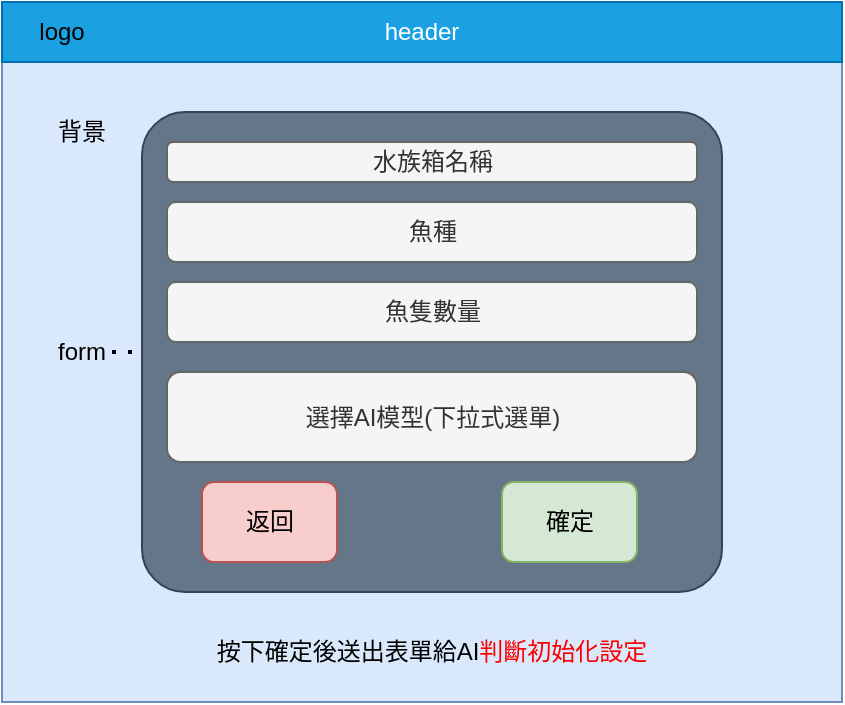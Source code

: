 <mxfile version="26.1.0">
  <diagram name="第 1 页" id="gTQXZv0NuXA-8sjYNELq">
    <mxGraphModel dx="1185" dy="632" grid="1" gridSize="10" guides="1" tooltips="1" connect="1" arrows="1" fold="1" page="1" pageScale="1" pageWidth="827" pageHeight="1169" math="0" shadow="0">
      <root>
        <mxCell id="0" />
        <mxCell id="1" parent="0" />
        <mxCell id="Xo9IPWnEQ44u3oydRC4R-1" value="" style="rounded=0;whiteSpace=wrap;html=1;fillColor=#dae8fc;strokeColor=#6c8ebf;" parent="1" vertex="1">
          <mxGeometry x="280" y="220" width="420" height="350" as="geometry" />
        </mxCell>
        <mxCell id="Xo9IPWnEQ44u3oydRC4R-2" value="header" style="rounded=0;whiteSpace=wrap;html=1;fillColor=#1ba1e2;fontColor=#ffffff;strokeColor=#006EAF;" parent="1" vertex="1">
          <mxGeometry x="280" y="220" width="420" height="30" as="geometry" />
        </mxCell>
        <mxCell id="Xo9IPWnEQ44u3oydRC4R-3" value="logo" style="text;html=1;align=center;verticalAlign=middle;whiteSpace=wrap;rounded=0;" parent="1" vertex="1">
          <mxGeometry x="280" y="220" width="60" height="30" as="geometry" />
        </mxCell>
        <mxCell id="Xo9IPWnEQ44u3oydRC4R-4" value="背景" style="text;html=1;align=center;verticalAlign=middle;whiteSpace=wrap;rounded=0;" parent="1" vertex="1">
          <mxGeometry x="290" y="270" width="60" height="30" as="geometry" />
        </mxCell>
        <mxCell id="Xo9IPWnEQ44u3oydRC4R-5" value="" style="rounded=1;whiteSpace=wrap;html=1;arcSize=9;fillColor=#647687;strokeColor=#314354;fontColor=#ffffff;" parent="1" vertex="1">
          <mxGeometry x="350" y="275" width="290" height="240" as="geometry" />
        </mxCell>
        <mxCell id="Xo9IPWnEQ44u3oydRC4R-7" value="form" style="text;html=1;align=center;verticalAlign=middle;whiteSpace=wrap;rounded=0;" parent="1" vertex="1">
          <mxGeometry x="305" y="380" width="30" height="30" as="geometry" />
        </mxCell>
        <mxCell id="Xo9IPWnEQ44u3oydRC4R-8" value="" style="endArrow=none;dashed=1;html=1;dashPattern=1 3;strokeWidth=2;rounded=0;" parent="1" source="Xo9IPWnEQ44u3oydRC4R-7" target="Xo9IPWnEQ44u3oydRC4R-5" edge="1">
          <mxGeometry width="50" height="50" relative="1" as="geometry">
            <mxPoint x="430" y="420" as="sourcePoint" />
            <mxPoint x="480" y="370" as="targetPoint" />
          </mxGeometry>
        </mxCell>
        <mxCell id="Xo9IPWnEQ44u3oydRC4R-10" value="魚種" style="rounded=1;whiteSpace=wrap;html=1;fillColor=#f5f5f5;fontColor=#333333;strokeColor=#666666;" parent="1" vertex="1">
          <mxGeometry x="362.5" y="320" width="265" height="30" as="geometry" />
        </mxCell>
        <mxCell id="Xo9IPWnEQ44u3oydRC4R-12" value="魚隻數量" style="rounded=1;whiteSpace=wrap;html=1;fillColor=#f5f5f5;fontColor=#333333;strokeColor=#666666;" parent="1" vertex="1">
          <mxGeometry x="362.5" y="360" width="265" height="30" as="geometry" />
        </mxCell>
        <mxCell id="Xo9IPWnEQ44u3oydRC4R-14" value="選擇AI模型(下拉式選單)" style="rounded=1;whiteSpace=wrap;html=1;fillColor=#f5f5f5;fontColor=#333333;strokeColor=#666666;" parent="1" vertex="1">
          <mxGeometry x="362.5" y="405" width="265" height="45" as="geometry" />
        </mxCell>
        <mxCell id="Xo9IPWnEQ44u3oydRC4R-15" value="返回" style="rounded=1;whiteSpace=wrap;html=1;fillColor=#f8cecc;strokeColor=#b85450;" parent="1" vertex="1">
          <mxGeometry x="380" y="460" width="67.5" height="40" as="geometry" />
        </mxCell>
        <mxCell id="Xo9IPWnEQ44u3oydRC4R-16" value="確定" style="rounded=1;whiteSpace=wrap;html=1;fillColor=#d5e8d4;strokeColor=#82b366;" parent="1" vertex="1">
          <mxGeometry x="530" y="460" width="67.5" height="40" as="geometry" />
        </mxCell>
        <mxCell id="Xo9IPWnEQ44u3oydRC4R-17" value="按下確定後送出表單給AI&lt;font style=&quot;color: light-dark(rgb(250, 0, 0), rgb(237, 237, 237));&quot;&gt;判斷初始化設定&lt;/font&gt;" style="text;html=1;align=center;verticalAlign=middle;whiteSpace=wrap;rounded=0;" parent="1" vertex="1">
          <mxGeometry x="385" y="530" width="220" height="30" as="geometry" />
        </mxCell>
        <mxCell id="W2BHJOSh_r-Xm9cM-zzG-37" value="水族箱名稱" style="rounded=1;whiteSpace=wrap;html=1;fillColor=#f5f5f5;fontColor=#333333;strokeColor=#666666;" vertex="1" parent="1">
          <mxGeometry x="362.5" y="290" width="265" height="20" as="geometry" />
        </mxCell>
      </root>
    </mxGraphModel>
  </diagram>
</mxfile>
